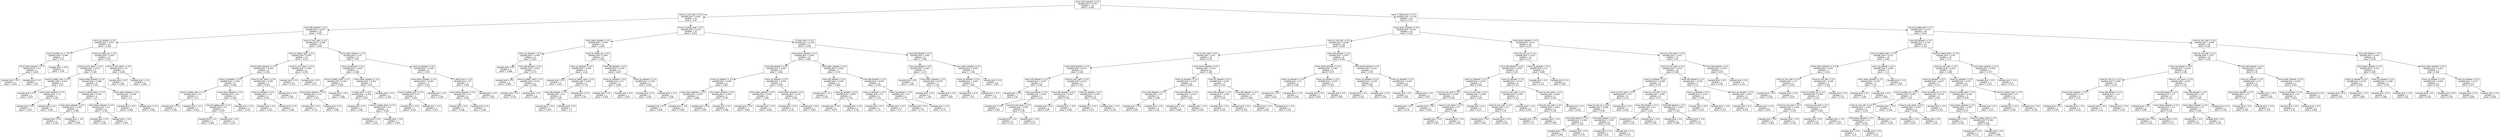 digraph Tree {
node [shape=box, fontname="helvetica"] ;
edge [fontname="helvetica"] ;
0 [label="move_right_allowed <= 0.5\nsquared_error = 0.291\nsamples = 171\nvalue = -0.165"] ;
1 [label="move_to_coin_wait <= 0.5\nsquared_error = 0.091\nsamples = 70\nvalue = -0.65"] ;
0 -> 1 [labeldistance=2.5, labelangle=45, headlabel="True"] ;
2 [label="move_left_allowed <= 0.5\nsquared_error = 0.013\nsamples = 37\nvalue = -0.505"] ;
1 -> 2 ;
3 [label="move_up_allowed <= 0.5\nsquared_error = 0.017\nsamples = 14\nvalue = -0.458"] ;
2 -> 3 ;
4 [label="move_to_safety_up <= 0.5\nsquared_error = 0.006\nsamples = 3\nvalue = -0.57"] ;
3 -> 4 ;
5 [label="move_bomb_allowed <= 0.5\nsquared_error = 0.0\nsamples = 2\nvalue = -0.624"] ;
4 -> 5 ;
6 [label="squared_error = 0.0\nsamples = 1\nvalue = -0.619"] ;
5 -> 6 ;
7 [label="squared_error = 0.0\nsamples = 1\nvalue = -0.63"] ;
5 -> 7 ;
8 [label="squared_error = -0.0\nsamples = 1\nvalue = -0.46"] ;
4 -> 8 ;
9 [label="move_to_safety_up <= 0.5\nsquared_error = 0.016\nsamples = 11\nvalue = -0.427"] ;
3 -> 9 ;
10 [label="move_to_coin_down <= 0.5\nsquared_error = 0.013\nsamples = 9\nvalue = -0.392"] ;
9 -> 10 ;
11 [label="move_to_safety_wait <= 0.5\nsquared_error = 0.019\nsamples = 3\nvalue = -0.35"] ;
10 -> 11 ;
12 [label="squared_error = 0.0\nsamples = 1\nvalue = -0.547"] ;
11 -> 12 ;
13 [label="move_bomb_allowed <= 0.5\nsquared_error = 0.0\nsamples = 2\nvalue = -0.252"] ;
11 -> 13 ;
14 [label="squared_error = 0.0\nsamples = 1\nvalue = -0.243"] ;
13 -> 14 ;
15 [label="squared_error = 0.0\nsamples = 1\nvalue = -0.261"] ;
13 -> 15 ;
16 [label="move_bomb_allowed <= 0.5\nsquared_error = 0.008\nsamples = 6\nvalue = -0.413"] ;
10 -> 16 ;
17 [label="move_to_safety_down <= 0.5\nsquared_error = 0.002\nsamples = 4\nvalue = -0.37"] ;
16 -> 17 ;
18 [label="move_down_allowed <= 0.5\nsquared_error = 0.002\nsamples = 2\nvalue = -0.399"] ;
17 -> 18 ;
19 [label="squared_error = 0.0\nsamples = 1\nvalue = -0.354"] ;
18 -> 19 ;
20 [label="squared_error = -0.0\nsamples = 1\nvalue = -0.445"] ;
18 -> 20 ;
21 [label="move_down_allowed <= 0.5\nsquared_error = 0.0\nsamples = 2\nvalue = -0.341"] ;
17 -> 21 ;
22 [label="squared_error = 0.0\nsamples = 1\nvalue = -0.338"] ;
21 -> 22 ;
23 [label="squared_error = -0.0\nsamples = 1\nvalue = -0.344"] ;
21 -> 23 ;
24 [label="move_down_allowed <= 0.5\nsquared_error = 0.009\nsamples = 2\nvalue = -0.5"] ;
16 -> 24 ;
25 [label="squared_error = 0.0\nsamples = 1\nvalue = -0.408"] ;
24 -> 25 ;
26 [label="squared_error = -0.0\nsamples = 1\nvalue = -0.592"] ;
24 -> 26 ;
27 [label="move_to_coin_down <= 0.5\nsquared_error = 0.0\nsamples = 2\nvalue = -0.583"] ;
9 -> 27 ;
28 [label="squared_error = 0.0\nsamples = 1\nvalue = -0.569"] ;
27 -> 28 ;
29 [label="squared_error = -0.0\nsamples = 1\nvalue = -0.596"] ;
27 -> 29 ;
30 [label="move_to_coin_right <= 0.5\nsquared_error = 0.008\nsamples = 23\nvalue = -0.534"] ;
2 -> 30 ;
31 [label="move_to_safety_right <= 0.5\nsquared_error = 0.005\nsamples = 10\nvalue = -0.512"] ;
30 -> 31 ;
32 [label="move_bomb_allowed <= 0.5\nsquared_error = 0.003\nsamples = 8\nvalue = -0.492"] ;
31 -> 32 ;
33 [label="move_up_allowed <= 0.5\nsquared_error = 0.002\nsamples = 5\nvalue = -0.462"] ;
32 -> 33 ;
34 [label="move_to_safety_wait <= 0.5\nsquared_error = 0.0\nsamples = 2\nvalue = -0.51"] ;
33 -> 34 ;
35 [label="squared_error = 0.0\nsamples = 1\nvalue = -0.505"] ;
34 -> 35 ;
36 [label="squared_error = -0.0\nsamples = 1\nvalue = -0.516"] ;
34 -> 36 ;
37 [label="move_down_allowed <= 0.5\nsquared_error = 0.0\nsamples = 3\nvalue = -0.429"] ;
33 -> 37 ;
38 [label="move_to_safety_wait <= 0.5\nsquared_error = 0.0\nsamples = 2\nvalue = -0.437"] ;
37 -> 38 ;
39 [label="squared_error = 0.0\nsamples = 1\nvalue = -0.436"] ;
38 -> 39 ;
40 [label="squared_error = 0.0\nsamples = 1\nvalue = -0.437"] ;
38 -> 40 ;
41 [label="squared_error = -0.0\nsamples = 1\nvalue = -0.415"] ;
37 -> 41 ;
42 [label="move_to_coin_down <= 0.5\nsquared_error = 0.001\nsamples = 3\nvalue = -0.543"] ;
32 -> 42 ;
43 [label="move_up_allowed <= 0.5\nsquared_error = 0.0\nsamples = 2\nvalue = -0.532"] ;
42 -> 43 ;
44 [label="squared_error = 0.0\nsamples = 1\nvalue = -0.554"] ;
43 -> 44 ;
45 [label="squared_error = 0.0\nsamples = 1\nvalue = -0.509"] ;
43 -> 45 ;
46 [label="squared_error = 0.0\nsamples = 1\nvalue = -0.565"] ;
42 -> 46 ;
47 [label="move_to_coin_down <= 0.5\nsquared_error = 0.006\nsamples = 2\nvalue = -0.593"] ;
31 -> 47 ;
48 [label="squared_error = 0.0\nsamples = 1\nvalue = -0.515"] ;
47 -> 48 ;
49 [label="squared_error = 0.0\nsamples = 1\nvalue = -0.671"] ;
47 -> 49 ;
50 [label="move_down_allowed <= 0.5\nsquared_error = 0.01\nsamples = 13\nvalue = -0.55"] ;
30 -> 50 ;
51 [label="move_up_allowed <= 0.5\nsquared_error = 0.007\nsamples = 7\nvalue = -0.588"] ;
50 -> 51 ;
52 [label="move_to_safety_right <= 0.5\nsquared_error = 0.003\nsamples = 3\nvalue = -0.665"] ;
51 -> 52 ;
53 [label="move_bomb_allowed <= 0.5\nsquared_error = 0.0\nsamples = 2\nvalue = -0.703"] ;
52 -> 53 ;
54 [label="squared_error = 0.0\nsamples = 1\nvalue = -0.713"] ;
53 -> 54 ;
55 [label="squared_error = 0.0\nsamples = 1\nvalue = -0.693"] ;
53 -> 55 ;
56 [label="squared_error = -0.0\nsamples = 1\nvalue = -0.588"] ;
52 -> 56 ;
57 [label="move_bomb_allowed <= 0.5\nsquared_error = 0.003\nsamples = 4\nvalue = -0.53"] ;
51 -> 57 ;
58 [label="in_blast_zone <= 0.5\nsquared_error = 0.001\nsamples = 3\nvalue = -0.557"] ;
57 -> 58 ;
59 [label="squared_error = 0.0\nsamples = 1\nvalue = -0.587"] ;
58 -> 59 ;
60 [label="move_to_safety_down <= 0.5\nsquared_error = 0.0\nsamples = 2\nvalue = -0.542"] ;
58 -> 60 ;
61 [label="squared_error = 0.0\nsamples = 1\nvalue = -0.555"] ;
60 -> 61 ;
62 [label="squared_error = -0.0\nsamples = 1\nvalue = -0.529"] ;
60 -> 62 ;
63 [label="squared_error = -0.0\nsamples = 1\nvalue = -0.448"] ;
57 -> 63 ;
64 [label="move_up_allowed <= 0.5\nsquared_error = 0.009\nsamples = 6\nvalue = -0.507"] ;
50 -> 64 ;
65 [label="move_bomb_allowed <= 0.5\nsquared_error = 0.004\nsamples = 3\nvalue = -0.422"] ;
64 -> 65 ;
66 [label="move_to_safety_right <= 0.5\nsquared_error = 0.0\nsamples = 2\nvalue = -0.463"] ;
65 -> 66 ;
67 [label="squared_error = 0.0\nsamples = 1\nvalue = -0.474"] ;
66 -> 67 ;
68 [label="squared_error = -0.0\nsamples = 1\nvalue = -0.453"] ;
66 -> 68 ;
69 [label="squared_error = -0.0\nsamples = 1\nvalue = -0.338"] ;
65 -> 69 ;
70 [label="in_blast_zone <= 0.5\nsquared_error = 0.0\nsamples = 3\nvalue = -0.592"] ;
64 -> 70 ;
71 [label="move_bomb_allowed <= 0.5\nsquared_error = 0.0\nsamples = 2\nvalue = -0.595"] ;
70 -> 71 ;
72 [label="squared_error = 0.0\nsamples = 1\nvalue = -0.598"] ;
71 -> 72 ;
73 [label="squared_error = 0.0\nsamples = 1\nvalue = -0.592"] ;
71 -> 73 ;
74 [label="squared_error = 0.0\nsamples = 1\nvalue = -0.587"] ;
70 -> 74 ;
75 [label="move_to_safety_wait <= 0.5\nsquared_error = 0.128\nsamples = 33\nvalue = -0.812"] ;
1 -> 75 ;
76 [label="move_down_allowed <= 0.5\nsquared_error = 0.005\nsamples = 12\nvalue = -0.628"] ;
75 -> 76 ;
77 [label="move_up_allowed <= 0.5\nsquared_error = 0.003\nsamples = 4\nvalue = -0.597"] ;
76 -> 77 ;
78 [label="squared_error = 0.0\nsamples = 1\nvalue = -0.668"] ;
77 -> 78 ;
79 [label="move_left_allowed <= 0.5\nsquared_error = 0.001\nsamples = 3\nvalue = -0.573"] ;
77 -> 79 ;
80 [label="squared_error = 0.0\nsamples = 1\nvalue = -0.608"] ;
79 -> 80 ;
81 [label="move_to_safety_right <= 0.5\nsquared_error = 0.001\nsamples = 2\nvalue = -0.556"] ;
79 -> 81 ;
82 [label="squared_error = 0.0\nsamples = 1\nvalue = -0.519"] ;
81 -> 82 ;
83 [label="squared_error = 0.0\nsamples = 1\nvalue = -0.593"] ;
81 -> 83 ;
84 [label="move_to_safety_up <= 0.5\nsquared_error = 0.005\nsamples = 8\nvalue = -0.643"] ;
76 -> 84 ;
85 [label="move_up_allowed <= 0.5\nsquared_error = 0.005\nsamples = 4\nvalue = -0.68"] ;
84 -> 85 ;
86 [label="squared_error = 0.0\nsamples = 1\nvalue = -0.572"] ;
85 -> 86 ;
87 [label="move_to_safety_right <= 0.5\nsquared_error = 0.001\nsamples = 3\nvalue = -0.716"] ;
85 -> 87 ;
88 [label="move_left_allowed <= 0.5\nsquared_error = 0.0\nsamples = 2\nvalue = -0.69"] ;
87 -> 88 ;
89 [label="squared_error = 0.0\nsamples = 1\nvalue = -0.679"] ;
88 -> 89 ;
90 [label="squared_error = 0.0\nsamples = 1\nvalue = -0.7"] ;
88 -> 90 ;
91 [label="squared_error = 0.0\nsamples = 1\nvalue = -0.767"] ;
87 -> 91 ;
92 [label="move_left_allowed <= 0.5\nsquared_error = 0.003\nsamples = 4\nvalue = -0.607"] ;
84 -> 92 ;
93 [label="move_up_allowed <= 0.5\nsquared_error = 0.0\nsamples = 2\nvalue = -0.649"] ;
92 -> 93 ;
94 [label="squared_error = 0.0\nsamples = 1\nvalue = -0.655"] ;
93 -> 94 ;
95 [label="squared_error = 0.0\nsamples = 1\nvalue = -0.643"] ;
93 -> 95 ;
96 [label="move_up_allowed <= 0.5\nsquared_error = 0.003\nsamples = 2\nvalue = -0.565"] ;
92 -> 96 ;
97 [label="squared_error = 0.0\nsamples = 1\nvalue = -0.622"] ;
96 -> 97 ;
98 [label="squared_error = -0.0\nsamples = 1\nvalue = -0.508"] ;
96 -> 98 ;
99 [label="in_blast_zone <= 0.5\nsquared_error = 0.169\nsamples = 21\nvalue = -0.918"] ;
75 -> 99 ;
100 [label="move_bomb_allowed <= 0.5\nsquared_error = 0.005\nsamples = 15\nvalue = -0.681"] ;
99 -> 100 ;
101 [label="move_left_allowed <= 0.5\nsquared_error = 0.005\nsamples = 8\nvalue = -0.642"] ;
100 -> 101 ;
102 [label="move_up_allowed <= 0.5\nsquared_error = 0.005\nsamples = 4\nvalue = -0.607"] ;
101 -> 102 ;
103 [label="move_down_allowed <= 0.5\nsquared_error = 0.001\nsamples = 2\nvalue = -0.666"] ;
102 -> 103 ;
104 [label="squared_error = 0.0\nsamples = 1\nvalue = -0.638"] ;
103 -> 104 ;
105 [label="squared_error = -0.0\nsamples = 1\nvalue = -0.694"] ;
103 -> 105 ;
106 [label="move_down_allowed <= 0.5\nsquared_error = 0.002\nsamples = 2\nvalue = -0.547"] ;
102 -> 106 ;
107 [label="squared_error = 0.0\nsamples = 1\nvalue = -0.597"] ;
106 -> 107 ;
108 [label="squared_error = 0.0\nsamples = 1\nvalue = -0.498"] ;
106 -> 108 ;
109 [label="move_up_allowed <= 0.5\nsquared_error = 0.002\nsamples = 4\nvalue = -0.678"] ;
101 -> 109 ;
110 [label="move_down_allowed <= 0.5\nsquared_error = 0.001\nsamples = 2\nvalue = -0.658"] ;
109 -> 110 ;
111 [label="squared_error = 0.0\nsamples = 1\nvalue = -0.625"] ;
110 -> 111 ;
112 [label="squared_error = -0.0\nsamples = 1\nvalue = -0.692"] ;
110 -> 112 ;
113 [label="move_down_allowed <= 0.5\nsquared_error = 0.001\nsamples = 2\nvalue = -0.697"] ;
109 -> 113 ;
114 [label="squared_error = 0.0\nsamples = 1\nvalue = -0.733"] ;
113 -> 114 ;
115 [label="squared_error = 0.0\nsamples = 1\nvalue = -0.662"] ;
113 -> 115 ;
116 [label="move_down_allowed <= 0.5\nsquared_error = 0.002\nsamples = 7\nvalue = -0.725"] ;
100 -> 116 ;
117 [label="move_left_allowed <= 0.5\nsquared_error = 0.002\nsamples = 3\nvalue = -0.694"] ;
116 -> 117 ;
118 [label="squared_error = 0.0\nsamples = 1\nvalue = -0.651"] ;
117 -> 118 ;
119 [label="move_up_allowed <= 0.5\nsquared_error = 0.002\nsamples = 2\nvalue = -0.716"] ;
117 -> 119 ;
120 [label="squared_error = 0.0\nsamples = 1\nvalue = -0.677"] ;
119 -> 120 ;
121 [label="squared_error = 0.0\nsamples = 1\nvalue = -0.755"] ;
119 -> 121 ;
122 [label="move_left_allowed <= 0.5\nsquared_error = 0.001\nsamples = 4\nvalue = -0.748"] ;
116 -> 122 ;
123 [label="move_up_allowed <= 0.5\nsquared_error = 0.0\nsamples = 2\nvalue = -0.723"] ;
122 -> 123 ;
124 [label="squared_error = 0.0\nsamples = 1\nvalue = -0.737"] ;
123 -> 124 ;
125 [label="squared_error = 0.0\nsamples = 1\nvalue = -0.71"] ;
123 -> 125 ;
126 [label="move_up_allowed <= 0.5\nsquared_error = 0.0\nsamples = 2\nvalue = -0.772"] ;
122 -> 126 ;
127 [label="squared_error = 0.0\nsamples = 1\nvalue = -0.774"] ;
126 -> 127 ;
128 [label="squared_error = -0.0\nsamples = 1\nvalue = -0.771"] ;
126 -> 128 ;
129 [label="move_left_allowed <= 0.5\nsquared_error = 0.087\nsamples = 6\nvalue = -1.509"] ;
99 -> 129 ;
130 [label="move_up_allowed <= 0.5\nsquared_error = 0.057\nsamples = 3\nvalue = -1.274"] ;
129 -> 130 ;
131 [label="squared_error = 0.0\nsamples = 1\nvalue = -1.549"] ;
130 -> 131 ;
132 [label="move_down_allowed <= 0.5\nsquared_error = 0.029\nsamples = 2\nvalue = -1.136"] ;
130 -> 132 ;
133 [label="squared_error = 0.0\nsamples = 1\nvalue = -1.305"] ;
132 -> 133 ;
134 [label="squared_error = 0.0\nsamples = 1\nvalue = -0.967"] ;
132 -> 134 ;
135 [label="move_down_allowed <= 0.5\nsquared_error = 0.005\nsamples = 3\nvalue = -1.745"] ;
129 -> 135 ;
136 [label="move_up_allowed <= 0.5\nsquared_error = 0.001\nsamples = 2\nvalue = -1.697"] ;
135 -> 136 ;
137 [label="squared_error = 0.0\nsamples = 1\nvalue = -1.671"] ;
136 -> 137 ;
138 [label="squared_error = -0.0\nsamples = 1\nvalue = -1.722"] ;
136 -> 138 ;
139 [label="squared_error = 0.0\nsamples = 1\nvalue = -1.842"] ;
135 -> 139 ;
140 [label="in_blast_zone <= 0.5\nsquared_error = 0.154\nsamples = 101\nvalue = 0.171"] ;
0 -> 140 [labeldistance=2.5, labelangle=-45, headlabel="False"] ;
141 [label="move_down_allowed <= 0.5\nsquared_error = 0.047\nsamples = 52\nvalue = 0.319"] ;
140 -> 141 ;
142 [label="move_to_coin_left <= 0.5\nsquared_error = 0.058\nsamples = 24\nvalue = 0.428"] ;
141 -> 142 ;
143 [label="move_to_coin_wait <= 0.5\nsquared_error = 0.02\nsamples = 16\nvalue = 0.324"] ;
142 -> 143 ;
144 [label="move_bomb_allowed <= 0.5\nsquared_error = 0.014\nsamples = 8\nvalue = 0.248"] ;
143 -> 144 ;
145 [label="move_left_allowed <= 0.5\nsquared_error = 0.007\nsamples = 4\nvalue = 0.181"] ;
144 -> 145 ;
146 [label="squared_error = 0.0\nsamples = 1\nvalue = 0.05"] ;
145 -> 146 ;
147 [label="move_up_allowed <= 0.5\nsquared_error = 0.002\nsamples = 3\nvalue = 0.224"] ;
145 -> 147 ;
148 [label="squared_error = 0.0\nsamples = 1\nvalue = 0.284"] ;
147 -> 148 ;
149 [label="move_to_coin_down <= 0.5\nsquared_error = 0.001\nsamples = 2\nvalue = 0.194"] ;
147 -> 149 ;
150 [label="squared_error = 0.0\nsamples = 1\nvalue = 0.167"] ;
149 -> 150 ;
151 [label="squared_error = -0.0\nsamples = 1\nvalue = 0.221"] ;
149 -> 151 ;
152 [label="move_to_coin_right <= 0.5\nsquared_error = 0.012\nsamples = 4\nvalue = 0.315"] ;
144 -> 152 ;
153 [label="move_left_allowed <= 0.5\nsquared_error = 0.002\nsamples = 2\nvalue = 0.402"] ;
152 -> 153 ;
154 [label="squared_error = 0.0\nsamples = 1\nvalue = 0.447"] ;
153 -> 154 ;
155 [label="squared_error = -0.0\nsamples = 1\nvalue = 0.356"] ;
153 -> 155 ;
156 [label="move_up_allowed <= 0.5\nsquared_error = 0.007\nsamples = 2\nvalue = 0.229"] ;
152 -> 156 ;
157 [label="squared_error = 0.0\nsamples = 1\nvalue = 0.313"] ;
156 -> 157 ;
158 [label="squared_error = -0.0\nsamples = 1\nvalue = 0.144"] ;
156 -> 158 ;
159 [label="move_bomb_allowed <= 0.5\nsquared_error = 0.015\nsamples = 8\nvalue = 0.399"] ;
143 -> 159 ;
160 [label="move_up_allowed <= 0.5\nsquared_error = 0.014\nsamples = 4\nvalue = 0.485"] ;
159 -> 160 ;
161 [label="move_left_allowed <= 0.5\nsquared_error = 0.0\nsamples = 2\nvalue = 0.408"] ;
160 -> 161 ;
162 [label="squared_error = 0.0\nsamples = 1\nvalue = 0.395"] ;
161 -> 162 ;
163 [label="squared_error = 0.0\nsamples = 1\nvalue = 0.42"] ;
161 -> 163 ;
164 [label="move_left_allowed <= 0.5\nsquared_error = 0.015\nsamples = 2\nvalue = 0.562"] ;
160 -> 164 ;
165 [label="squared_error = 0.0\nsamples = 1\nvalue = 0.685"] ;
164 -> 165 ;
166 [label="squared_error = -0.0\nsamples = 1\nvalue = 0.439"] ;
164 -> 166 ;
167 [label="move_up_allowed <= 0.5\nsquared_error = 0.001\nsamples = 4\nvalue = 0.314"] ;
159 -> 167 ;
168 [label="move_left_allowed <= 0.5\nsquared_error = 0.001\nsamples = 2\nvalue = 0.292"] ;
167 -> 168 ;
169 [label="squared_error = 0.0\nsamples = 1\nvalue = 0.265"] ;
168 -> 169 ;
170 [label="squared_error = 0.0\nsamples = 1\nvalue = 0.318"] ;
168 -> 170 ;
171 [label="move_left_allowed <= 0.5\nsquared_error = 0.0\nsamples = 2\nvalue = 0.336"] ;
167 -> 171 ;
172 [label="squared_error = 0.0\nsamples = 1\nvalue = 0.339"] ;
171 -> 172 ;
173 [label="squared_error = -0.0\nsamples = 1\nvalue = 0.332"] ;
171 -> 173 ;
174 [label="move_left_allowed <= 0.5\nsquared_error = 0.067\nsamples = 8\nvalue = 0.636"] ;
142 -> 174 ;
175 [label="move_bomb_allowed <= 0.5\nsquared_error = 0.063\nsamples = 4\nvalue = 0.479"] ;
174 -> 175 ;
176 [label="move_up_allowed <= 0.5\nsquared_error = 0.0\nsamples = 2\nvalue = 0.643"] ;
175 -> 176 ;
177 [label="squared_error = 0.0\nsamples = 1\nvalue = 0.641"] ;
176 -> 177 ;
178 [label="squared_error = -0.0\nsamples = 1\nvalue = 0.645"] ;
176 -> 178 ;
179 [label="move_up_allowed <= 0.5\nsquared_error = 0.072\nsamples = 2\nvalue = 0.315"] ;
175 -> 179 ;
180 [label="squared_error = 0.0\nsamples = 1\nvalue = 0.047"] ;
179 -> 180 ;
181 [label="squared_error = 0.0\nsamples = 1\nvalue = 0.583"] ;
179 -> 181 ;
182 [label="move_bomb_allowed <= 0.5\nsquared_error = 0.023\nsamples = 4\nvalue = 0.793"] ;
174 -> 182 ;
183 [label="move_up_allowed <= 0.5\nsquared_error = 0.018\nsamples = 2\nvalue = 0.68"] ;
182 -> 183 ;
184 [label="squared_error = 0.0\nsamples = 1\nvalue = 0.814"] ;
183 -> 184 ;
185 [label="squared_error = -0.0\nsamples = 1\nvalue = 0.545"] ;
183 -> 185 ;
186 [label="move_up_allowed <= 0.5\nsquared_error = 0.001\nsamples = 2\nvalue = 0.907"] ;
182 -> 186 ;
187 [label="squared_error = 0.0\nsamples = 1\nvalue = 0.942"] ;
186 -> 187 ;
188 [label="squared_error = 0.0\nsamples = 1\nvalue = 0.873"] ;
186 -> 188 ;
189 [label="move_bomb_allowed <= 0.5\nsquared_error = 0.02\nsamples = 28\nvalue = 0.225"] ;
141 -> 189 ;
190 [label="move_to_coin_up <= 0.5\nsquared_error = 0.023\nsamples = 13\nvalue = 0.277"] ;
189 -> 190 ;
191 [label="move_left_allowed <= 0.5\nsquared_error = 0.019\nsamples = 11\nvalue = 0.313"] ;
190 -> 191 ;
192 [label="move_up_allowed <= 0.5\nsquared_error = 0.014\nsamples = 5\nvalue = 0.404"] ;
191 -> 192 ;
193 [label="move_to_coin_wait <= 0.5\nsquared_error = 0.004\nsamples = 2\nvalue = 0.516"] ;
192 -> 193 ;
194 [label="squared_error = 0.0\nsamples = 1\nvalue = 0.579"] ;
193 -> 194 ;
195 [label="squared_error = -0.0\nsamples = 1\nvalue = 0.454"] ;
193 -> 195 ;
196 [label="move_to_coin_wait <= 0.5\nsquared_error = 0.006\nsamples = 3\nvalue = 0.329"] ;
192 -> 196 ;
197 [label="move_to_coin_down <= 0.5\nsquared_error = 0.0\nsamples = 2\nvalue = 0.385"] ;
196 -> 197 ;
198 [label="squared_error = 0.0\nsamples = 1\nvalue = 0.383"] ;
197 -> 198 ;
199 [label="squared_error = -0.0\nsamples = 1\nvalue = 0.387"] ;
197 -> 199 ;
200 [label="squared_error = 0.0\nsamples = 1\nvalue = 0.217"] ;
196 -> 200 ;
201 [label="move_up_allowed <= 0.5\nsquared_error = 0.011\nsamples = 6\nvalue = 0.237"] ;
191 -> 201 ;
202 [label="move_to_coin_right <= 0.5\nsquared_error = 0.008\nsamples = 3\nvalue = 0.313"] ;
201 -> 202 ;
203 [label="move_to_coin_wait <= 0.5\nsquared_error = 0.0\nsamples = 2\nvalue = 0.25"] ;
202 -> 203 ;
204 [label="squared_error = 0.0\nsamples = 1\nvalue = 0.244"] ;
203 -> 204 ;
205 [label="squared_error = 0.0\nsamples = 1\nvalue = 0.256"] ;
203 -> 205 ;
206 [label="squared_error = -0.0\nsamples = 1\nvalue = 0.439"] ;
202 -> 206 ;
207 [label="move_to_coin_down <= 0.5\nsquared_error = 0.003\nsamples = 3\nvalue = 0.162"] ;
201 -> 207 ;
208 [label="move_to_coin_wait <= 0.5\nsquared_error = 0.001\nsamples = 2\nvalue = 0.129"] ;
207 -> 208 ;
209 [label="squared_error = 0.0\nsamples = 1\nvalue = 0.16"] ;
208 -> 209 ;
210 [label="squared_error = -0.0\nsamples = 1\nvalue = 0.099"] ;
208 -> 210 ;
211 [label="squared_error = 0.0\nsamples = 1\nvalue = 0.226"] ;
207 -> 211 ;
212 [label="move_up_allowed <= 0.5\nsquared_error = 0.0\nsamples = 2\nvalue = 0.082"] ;
190 -> 212 ;
213 [label="squared_error = 0.0\nsamples = 1\nvalue = 0.101"] ;
212 -> 213 ;
214 [label="squared_error = 0.0\nsamples = 1\nvalue = 0.062"] ;
212 -> 214 ;
215 [label="move_to_coin_down <= 0.5\nsquared_error = 0.012\nsamples = 15\nvalue = 0.18"] ;
189 -> 215 ;
216 [label="move_to_coin_wait <= 0.5\nsquared_error = 0.012\nsamples = 13\nvalue = 0.196"] ;
215 -> 216 ;
217 [label="move_up_allowed <= 0.5\nsquared_error = 0.009\nsamples = 9\nvalue = 0.221"] ;
216 -> 217 ;
218 [label="move_to_coin_right <= 0.5\nsquared_error = 0.01\nsamples = 5\nvalue = 0.176"] ;
217 -> 218 ;
219 [label="move_to_coin_up <= 0.5\nsquared_error = 0.006\nsamples = 4\nvalue = 0.138"] ;
218 -> 219 ;
220 [label="move_left_allowed <= 0.5\nsquared_error = 0.004\nsamples = 2\nvalue = 0.119"] ;
219 -> 220 ;
221 [label="squared_error = 0.0\nsamples = 1\nvalue = 0.059"] ;
220 -> 221 ;
222 [label="squared_error = 0.0\nsamples = 1\nvalue = 0.178"] ;
220 -> 222 ;
223 [label="move_left_allowed <= 0.5\nsquared_error = 0.007\nsamples = 2\nvalue = 0.158"] ;
219 -> 223 ;
224 [label="squared_error = 0.0\nsamples = 1\nvalue = 0.24"] ;
223 -> 224 ;
225 [label="squared_error = 0.0\nsamples = 1\nvalue = 0.075"] ;
223 -> 225 ;
226 [label="squared_error = 0.0\nsamples = 1\nvalue = 0.329"] ;
218 -> 226 ;
227 [label="move_to_coin_left <= 0.5\nsquared_error = 0.002\nsamples = 4\nvalue = 0.277"] ;
217 -> 227 ;
228 [label="move_left_allowed <= 0.5\nsquared_error = 0.0\nsamples = 2\nvalue = 0.242"] ;
227 -> 228 ;
229 [label="squared_error = 0.0\nsamples = 1\nvalue = 0.257"] ;
228 -> 229 ;
230 [label="squared_error = 0.0\nsamples = 1\nvalue = 0.228"] ;
228 -> 230 ;
231 [label="move_left_allowed <= 0.5\nsquared_error = 0.001\nsamples = 2\nvalue = 0.312"] ;
227 -> 231 ;
232 [label="squared_error = 0.0\nsamples = 1\nvalue = 0.288"] ;
231 -> 232 ;
233 [label="squared_error = -0.0\nsamples = 1\nvalue = 0.337"] ;
231 -> 233 ;
234 [label="move_left_allowed <= 0.5\nsquared_error = 0.014\nsamples = 4\nvalue = 0.14"] ;
216 -> 234 ;
235 [label="move_up_allowed <= 0.5\nsquared_error = 0.011\nsamples = 2\nvalue = 0.228"] ;
234 -> 235 ;
236 [label="squared_error = 0.0\nsamples = 1\nvalue = 0.335"] ;
235 -> 236 ;
237 [label="squared_error = -0.0\nsamples = 1\nvalue = 0.121"] ;
235 -> 237 ;
238 [label="move_up_allowed <= 0.5\nsquared_error = 0.001\nsamples = 2\nvalue = 0.052"] ;
234 -> 238 ;
239 [label="squared_error = 0.0\nsamples = 1\nvalue = 0.078"] ;
238 -> 239 ;
240 [label="squared_error = -0.0\nsamples = 1\nvalue = 0.026"] ;
238 -> 240 ;
241 [label="move_left_allowed <= 0.5\nsquared_error = 0.003\nsamples = 2\nvalue = 0.074"] ;
215 -> 241 ;
242 [label="squared_error = 0.0\nsamples = 1\nvalue = 0.019"] ;
241 -> 242 ;
243 [label="squared_error = 0.0\nsamples = 1\nvalue = 0.129"] ;
241 -> 243 ;
244 [label="move_to_safety_left <= 0.5\nsquared_error = 0.219\nsamples = 49\nvalue = 0.014"] ;
140 -> 244 ;
245 [label="move_left_allowed <= 0.5\nsquared_error = 0.142\nsamples = 25\nvalue = -0.323"] ;
244 -> 245 ;
246 [label="move_to_safety_wait <= 0.5\nsquared_error = 0.125\nsamples = 10\nvalue = -0.641"] ;
245 -> 246 ;
247 [label="move_down_allowed <= 0.5\nsquared_error = 0.007\nsamples = 7\nvalue = -0.432"] ;
246 -> 247 ;
248 [label="move_to_coin_wait <= 0.5\nsquared_error = 0.0\nsamples = 2\nvalue = -0.525"] ;
247 -> 248 ;
249 [label="squared_error = 0.0\nsamples = 1\nvalue = -0.516"] ;
248 -> 249 ;
250 [label="squared_error = -0.0\nsamples = 1\nvalue = -0.534"] ;
248 -> 250 ;
251 [label="move_to_coin_left <= 0.5\nsquared_error = 0.005\nsamples = 5\nvalue = -0.395"] ;
247 -> 251 ;
252 [label="move_to_safety_up <= 0.5\nsquared_error = 0.004\nsamples = 4\nvalue = -0.415"] ;
251 -> 252 ;
253 [label="move_to_coin_wait <= 0.5\nsquared_error = 0.003\nsamples = 2\nvalue = -0.376"] ;
252 -> 253 ;
254 [label="squared_error = 0.0\nsamples = 1\nvalue = -0.429"] ;
253 -> 254 ;
255 [label="squared_error = -0.0\nsamples = 1\nvalue = -0.323"] ;
253 -> 255 ;
256 [label="move_to_coin_wait <= 0.5\nsquared_error = 0.003\nsamples = 2\nvalue = -0.454"] ;
252 -> 256 ;
257 [label="squared_error = 0.0\nsamples = 1\nvalue = -0.401"] ;
256 -> 257 ;
258 [label="squared_error = -0.0\nsamples = 1\nvalue = -0.507"] ;
256 -> 258 ;
259 [label="squared_error = 0.0\nsamples = 1\nvalue = -0.313"] ;
251 -> 259 ;
260 [label="move_up_allowed <= 0.5\nsquared_error = 0.058\nsamples = 3\nvalue = -1.13"] ;
246 -> 260 ;
261 [label="move_down_allowed <= 0.5\nsquared_error = 0.057\nsamples = 2\nvalue = -1.23"] ;
260 -> 261 ;
262 [label="squared_error = 0.0\nsamples = 1\nvalue = -1.469"] ;
261 -> 262 ;
263 [label="squared_error = 0.0\nsamples = 1\nvalue = -0.991"] ;
261 -> 263 ;
264 [label="squared_error = -0.0\nsamples = 1\nvalue = -0.931"] ;
260 -> 264 ;
265 [label="move_to_safety_down <= 0.5\nsquared_error = 0.04\nsamples = 15\nvalue = -0.11"] ;
245 -> 265 ;
266 [label="move_to_coin_wait <= 0.5\nsquared_error = 0.034\nsamples = 13\nvalue = -0.069"] ;
265 -> 266 ;
267 [label="move_up_allowed <= 0.5\nsquared_error = 0.027\nsamples = 7\nvalue = -0.112"] ;
266 -> 267 ;
268 [label="move_to_safety_up <= 0.5\nsquared_error = 0.001\nsamples = 4\nvalue = -0.23"] ;
267 -> 268 ;
269 [label="move_to_coin_left <= 0.5\nsquared_error = 0.001\nsamples = 3\nvalue = -0.219"] ;
268 -> 269 ;
270 [label="move_down_allowed <= 0.5\nsquared_error = 0.0\nsamples = 2\nvalue = -0.236"] ;
269 -> 270 ;
271 [label="squared_error = 0.0\nsamples = 1\nvalue = -0.24"] ;
270 -> 271 ;
272 [label="squared_error = 0.0\nsamples = 1\nvalue = -0.231"] ;
270 -> 272 ;
273 [label="squared_error = 0.0\nsamples = 1\nvalue = -0.184"] ;
269 -> 273 ;
274 [label="squared_error = -0.0\nsamples = 1\nvalue = -0.266"] ;
268 -> 274 ;
275 [label="move_to_safety_up <= 0.5\nsquared_error = 0.019\nsamples = 3\nvalue = 0.045"] ;
267 -> 275 ;
276 [label="move_to_coin_down <= 0.5\nsquared_error = 0.003\nsamples = 2\nvalue = -0.045"] ;
275 -> 276 ;
277 [label="squared_error = 0.0\nsamples = 1\nvalue = 0.013"] ;
276 -> 277 ;
278 [label="squared_error = 0.0\nsamples = 1\nvalue = -0.104"] ;
276 -> 278 ;
279 [label="squared_error = -0.0\nsamples = 1\nvalue = 0.226"] ;
275 -> 279 ;
280 [label="move_up_allowed <= 0.5\nsquared_error = 0.037\nsamples = 6\nvalue = -0.019"] ;
266 -> 280 ;
281 [label="move_to_safety_wait <= 0.5\nsquared_error = 0.041\nsamples = 4\nvalue = 0.049"] ;
280 -> 281 ;
282 [label="move_down_allowed <= 0.5\nsquared_error = 0.024\nsamples = 3\nvalue = 0.137"] ;
281 -> 282 ;
283 [label="squared_error = 0.0\nsamples = 1\nvalue = 0.336"] ;
282 -> 283 ;
284 [label="move_to_safety_right <= 0.5\nsquared_error = 0.006\nsamples = 2\nvalue = 0.038"] ;
282 -> 284 ;
285 [label="squared_error = 0.0\nsamples = 1\nvalue = 0.115"] ;
284 -> 285 ;
286 [label="squared_error = 0.0\nsamples = 1\nvalue = -0.039"] ;
284 -> 286 ;
287 [label="squared_error = 0.0\nsamples = 1\nvalue = -0.217"] ;
281 -> 287 ;
288 [label="move_to_safety_right <= 0.5\nsquared_error = 0.0\nsamples = 2\nvalue = -0.155"] ;
280 -> 288 ;
289 [label="squared_error = 0.0\nsamples = 1\nvalue = -0.165"] ;
288 -> 289 ;
290 [label="squared_error = 0.0\nsamples = 1\nvalue = -0.146"] ;
288 -> 290 ;
291 [label="move_down_allowed <= 0.5\nsquared_error = 0.004\nsamples = 2\nvalue = -0.373"] ;
265 -> 291 ;
292 [label="squared_error = 0.0\nsamples = 1\nvalue = -0.433"] ;
291 -> 292 ;
293 [label="squared_error = -0.0\nsamples = 1\nvalue = -0.313"] ;
291 -> 293 ;
294 [label="move_to_coin_wait <= 0.5\nsquared_error = 0.058\nsamples = 24\nvalue = 0.365"] ;
244 -> 294 ;
295 [label="move_to_coin_left <= 0.5\nsquared_error = 0.017\nsamples = 16\nvalue = 0.238"] ;
294 -> 295 ;
296 [label="move_up_allowed <= 0.5\nsquared_error = 0.002\nsamples = 10\nvalue = 0.146"] ;
295 -> 296 ;
297 [label="move_to_coin_up <= 0.5\nsquared_error = 0.004\nsamples = 4\nvalue = 0.178"] ;
296 -> 297 ;
298 [label="move_down_allowed <= 0.5\nsquared_error = 0.0\nsamples = 2\nvalue = 0.237"] ;
297 -> 298 ;
299 [label="squared_error = 0.0\nsamples = 1\nvalue = 0.252"] ;
298 -> 299 ;
300 [label="squared_error = -0.0\nsamples = 1\nvalue = 0.222"] ;
298 -> 300 ;
301 [label="move_left_allowed <= 0.5\nsquared_error = 0.0\nsamples = 2\nvalue = 0.12"] ;
297 -> 301 ;
302 [label="squared_error = 0.0\nsamples = 1\nvalue = 0.124"] ;
301 -> 302 ;
303 [label="squared_error = -0.0\nsamples = 1\nvalue = 0.116"] ;
301 -> 303 ;
304 [label="move_to_coin_down <= 0.5\nsquared_error = 0.001\nsamples = 6\nvalue = 0.125"] ;
296 -> 304 ;
305 [label="move_left_allowed <= 0.5\nsquared_error = 0.0\nsamples = 3\nvalue = 0.101"] ;
304 -> 305 ;
306 [label="squared_error = 0.0\nsamples = 1\nvalue = 0.091"] ;
305 -> 306 ;
307 [label="move_down_allowed <= 0.5\nsquared_error = 0.0\nsamples = 2\nvalue = 0.106"] ;
305 -> 307 ;
308 [label="squared_error = 0.0\nsamples = 1\nvalue = 0.102"] ;
307 -> 308 ;
309 [label="squared_error = 0.0\nsamples = 1\nvalue = 0.111"] ;
307 -> 309 ;
310 [label="move_left_allowed <= 0.5\nsquared_error = 0.0\nsamples = 3\nvalue = 0.149"] ;
304 -> 310 ;
311 [label="move_down_allowed <= 0.5\nsquared_error = 0.0\nsamples = 2\nvalue = 0.144"] ;
310 -> 311 ;
312 [label="squared_error = 0.0\nsamples = 1\nvalue = 0.133"] ;
311 -> 312 ;
313 [label="squared_error = 0.0\nsamples = 1\nvalue = 0.156"] ;
311 -> 313 ;
314 [label="squared_error = 0.0\nsamples = 1\nvalue = 0.159"] ;
310 -> 314 ;
315 [label="move_left_allowed <= 0.5\nsquared_error = 0.005\nsamples = 6\nvalue = 0.39"] ;
295 -> 315 ;
316 [label="move_up_allowed <= 0.5\nsquared_error = 0.0\nsamples = 3\nvalue = 0.328"] ;
315 -> 316 ;
317 [label="move_down_allowed <= 0.5\nsquared_error = 0.0\nsamples = 2\nvalue = 0.317"] ;
316 -> 317 ;
318 [label="squared_error = 0.0\nsamples = 1\nvalue = 0.305"] ;
317 -> 318 ;
319 [label="squared_error = -0.0\nsamples = 1\nvalue = 0.329"] ;
317 -> 319 ;
320 [label="squared_error = -0.0\nsamples = 1\nvalue = 0.349"] ;
316 -> 320 ;
321 [label="move_down_allowed <= 0.5\nsquared_error = 0.002\nsamples = 3\nvalue = 0.453"] ;
315 -> 321 ;
322 [label="move_up_allowed <= 0.5\nsquared_error = 0.0\nsamples = 2\nvalue = 0.419"] ;
321 -> 322 ;
323 [label="squared_error = 0.0\nsamples = 1\nvalue = 0.43"] ;
322 -> 323 ;
324 [label="squared_error = 0.0\nsamples = 1\nvalue = 0.408"] ;
322 -> 324 ;
325 [label="squared_error = 0.0\nsamples = 1\nvalue = 0.52"] ;
321 -> 325 ;
326 [label="move_left_allowed <= 0.5\nsquared_error = 0.041\nsamples = 8\nvalue = 0.619"] ;
294 -> 326 ;
327 [label="move_down_allowed <= 0.5\nsquared_error = 0.042\nsamples = 4\nvalue = 0.692"] ;
326 -> 327 ;
328 [label="move_up_allowed <= 0.5\nsquared_error = 0.031\nsamples = 2\nvalue = 0.629"] ;
327 -> 328 ;
329 [label="squared_error = 0.0\nsamples = 1\nvalue = 0.453"] ;
328 -> 329 ;
330 [label="squared_error = -0.0\nsamples = 1\nvalue = 0.806"] ;
328 -> 330 ;
331 [label="move_up_allowed <= 0.5\nsquared_error = 0.046\nsamples = 2\nvalue = 0.754"] ;
327 -> 331 ;
332 [label="squared_error = 0.0\nsamples = 1\nvalue = 0.968"] ;
331 -> 332 ;
333 [label="squared_error = -0.0\nsamples = 1\nvalue = 0.54"] ;
331 -> 333 ;
334 [label="move_down_allowed <= 0.5\nsquared_error = 0.029\nsamples = 4\nvalue = 0.546"] ;
326 -> 334 ;
335 [label="move_up_allowed <= 0.5\nsquared_error = 0.032\nsamples = 2\nvalue = 0.615"] ;
334 -> 335 ;
336 [label="squared_error = 0.0\nsamples = 1\nvalue = 0.436"] ;
335 -> 336 ;
337 [label="squared_error = 0.0\nsamples = 1\nvalue = 0.794"] ;
335 -> 337 ;
338 [label="move_up_allowed <= 0.5\nsquared_error = 0.017\nsamples = 2\nvalue = 0.477"] ;
334 -> 338 ;
339 [label="squared_error = 0.0\nsamples = 1\nvalue = 0.608"] ;
338 -> 339 ;
340 [label="squared_error = 0.0\nsamples = 1\nvalue = 0.346"] ;
338 -> 340 ;
}